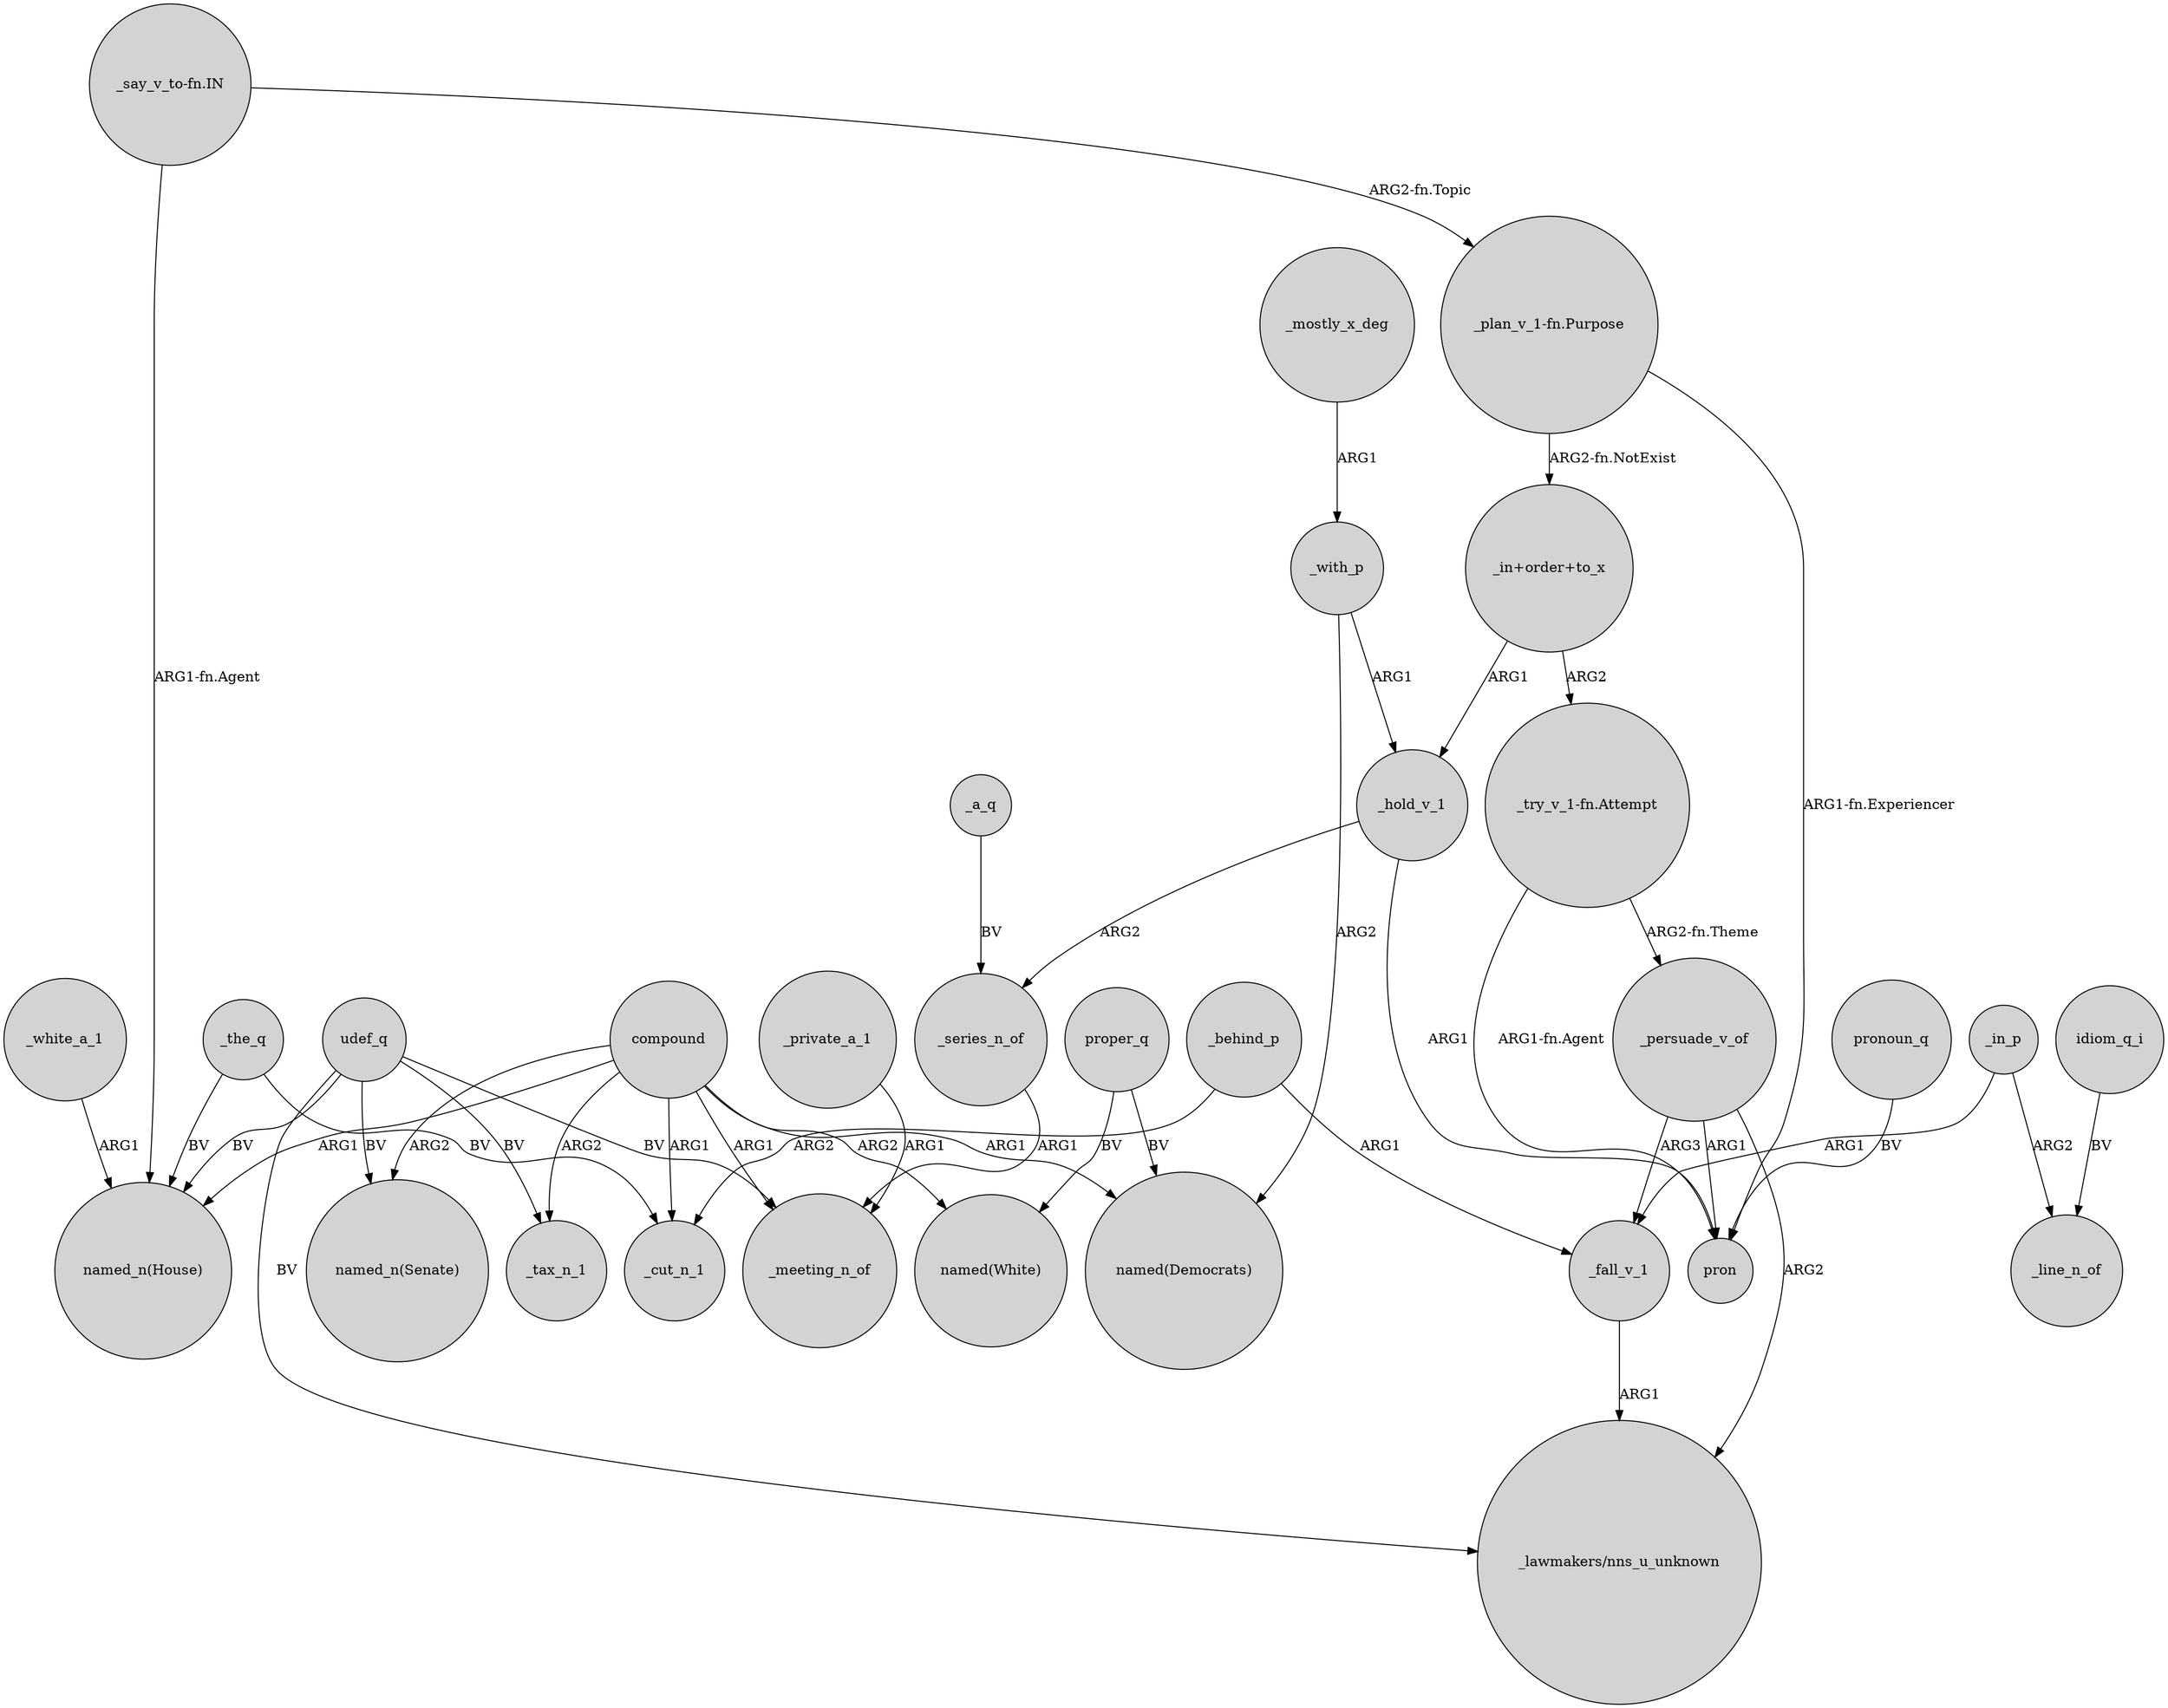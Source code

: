 digraph {
	node [shape=circle style=filled]
	udef_q -> "named_n(House)" [label=BV]
	compound -> "named(Democrats)" [label=ARG1]
	_series_n_of -> _meeting_n_of [label=ARG1]
	udef_q -> "_lawmakers/nns_u_unknown" [label=BV]
	compound -> "named(White)" [label=ARG2]
	"_plan_v_1-fn.Purpose" -> pron [label="ARG1-fn.Experiencer"]
	_behind_p -> _fall_v_1 [label=ARG1]
	_the_q -> _cut_n_1 [label=BV]
	udef_q -> _meeting_n_of [label=BV]
	"_in+order+to_x" -> _hold_v_1 [label=ARG1]
	compound -> "named_n(House)" [label=ARG1]
	_with_p -> _hold_v_1 [label=ARG1]
	"_try_v_1-fn.Attempt" -> _persuade_v_of [label="ARG2-fn.Theme"]
	"_say_v_to-fn.IN" -> "_plan_v_1-fn.Purpose" [label="ARG2-fn.Topic"]
	_the_q -> "named_n(House)" [label=BV]
	_mostly_x_deg -> _with_p [label=ARG1]
	_in_p -> _fall_v_1 [label=ARG1]
	compound -> _meeting_n_of [label=ARG1]
	proper_q -> "named(Democrats)" [label=BV]
	proper_q -> "named(White)" [label=BV]
	pronoun_q -> pron [label=BV]
	udef_q -> _tax_n_1 [label=BV]
	_persuade_v_of -> pron [label=ARG1]
	"_say_v_to-fn.IN" -> "named_n(House)" [label="ARG1-fn.Agent"]
	compound -> _cut_n_1 [label=ARG1]
	_a_q -> _series_n_of [label=BV]
	compound -> "named_n(Senate)" [label=ARG2]
	_in_p -> _line_n_of [label=ARG2]
	_with_p -> "named(Democrats)" [label=ARG2]
	udef_q -> "named_n(Senate)" [label=BV]
	_fall_v_1 -> "_lawmakers/nns_u_unknown" [label=ARG1]
	_behind_p -> _cut_n_1 [label=ARG2]
	"_try_v_1-fn.Attempt" -> pron [label="ARG1-fn.Agent"]
	_persuade_v_of -> _fall_v_1 [label=ARG3]
	_hold_v_1 -> _series_n_of [label=ARG2]
	idiom_q_i -> _line_n_of [label=BV]
	_white_a_1 -> "named_n(House)" [label=ARG1]
	"_plan_v_1-fn.Purpose" -> "_in+order+to_x" [label="ARG2-fn.NotExist"]
	_hold_v_1 -> pron [label=ARG1]
	_private_a_1 -> _meeting_n_of [label=ARG1]
	compound -> _tax_n_1 [label=ARG2]
	"_in+order+to_x" -> "_try_v_1-fn.Attempt" [label=ARG2]
	_persuade_v_of -> "_lawmakers/nns_u_unknown" [label=ARG2]
}
